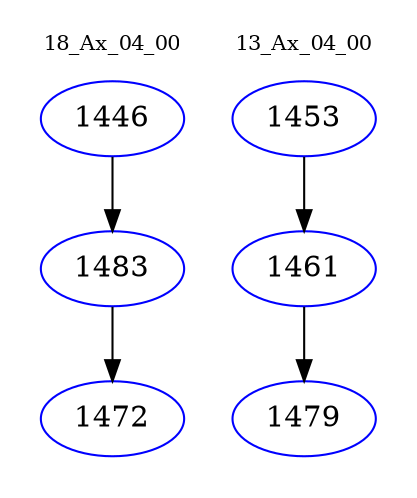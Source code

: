 digraph{
subgraph cluster_0 {
color = white
label = "18_Ax_04_00";
fontsize=10;
T0_1446 [label="1446", color="blue"]
T0_1446 -> T0_1483 [color="black"]
T0_1483 [label="1483", color="blue"]
T0_1483 -> T0_1472 [color="black"]
T0_1472 [label="1472", color="blue"]
}
subgraph cluster_1 {
color = white
label = "13_Ax_04_00";
fontsize=10;
T1_1453 [label="1453", color="blue"]
T1_1453 -> T1_1461 [color="black"]
T1_1461 [label="1461", color="blue"]
T1_1461 -> T1_1479 [color="black"]
T1_1479 [label="1479", color="blue"]
}
}
